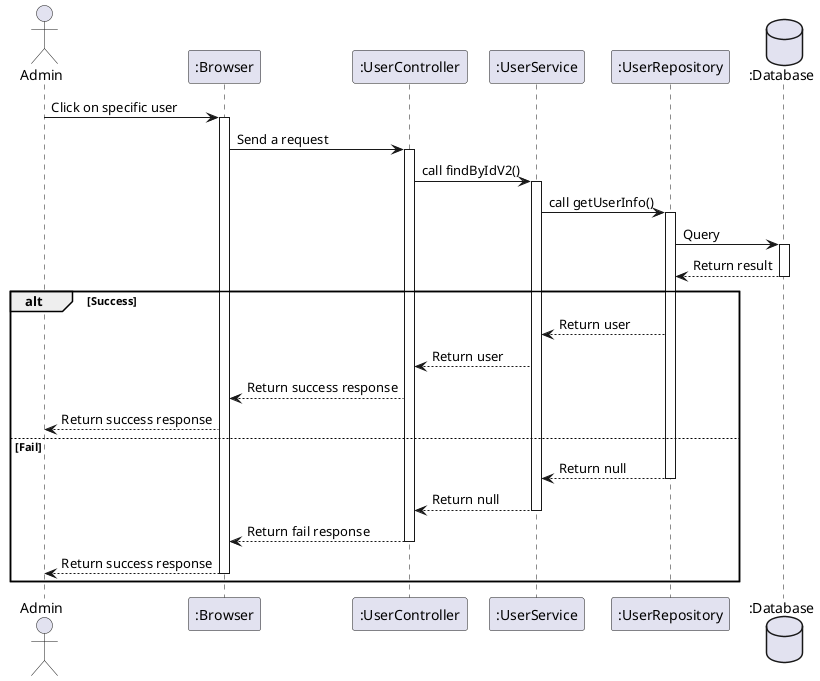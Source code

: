 @startuml

actor Admin as user

participant ":Browser" as a
participant ":UserController" as b
participant ":UserService" as c
participant ":UserRepository" as d
database ":Database" as e

user -> a++: Click on specific user
a -> b++: Send a request
b -> c++: call findByIdV2()
c -> d++: call getUserInfo()
d -> e++: Query
e --> d--: Return result
alt Success
    d --> c: Return user
    c --> b:  Return user
    b --> a: Return success response
    a --> user: Return success response
else Fail 
    d --> c--: Return null
    c --> b--: Return null
    b --> a--: Return fail response
    a --> user--: Return success response
end 
@enduml